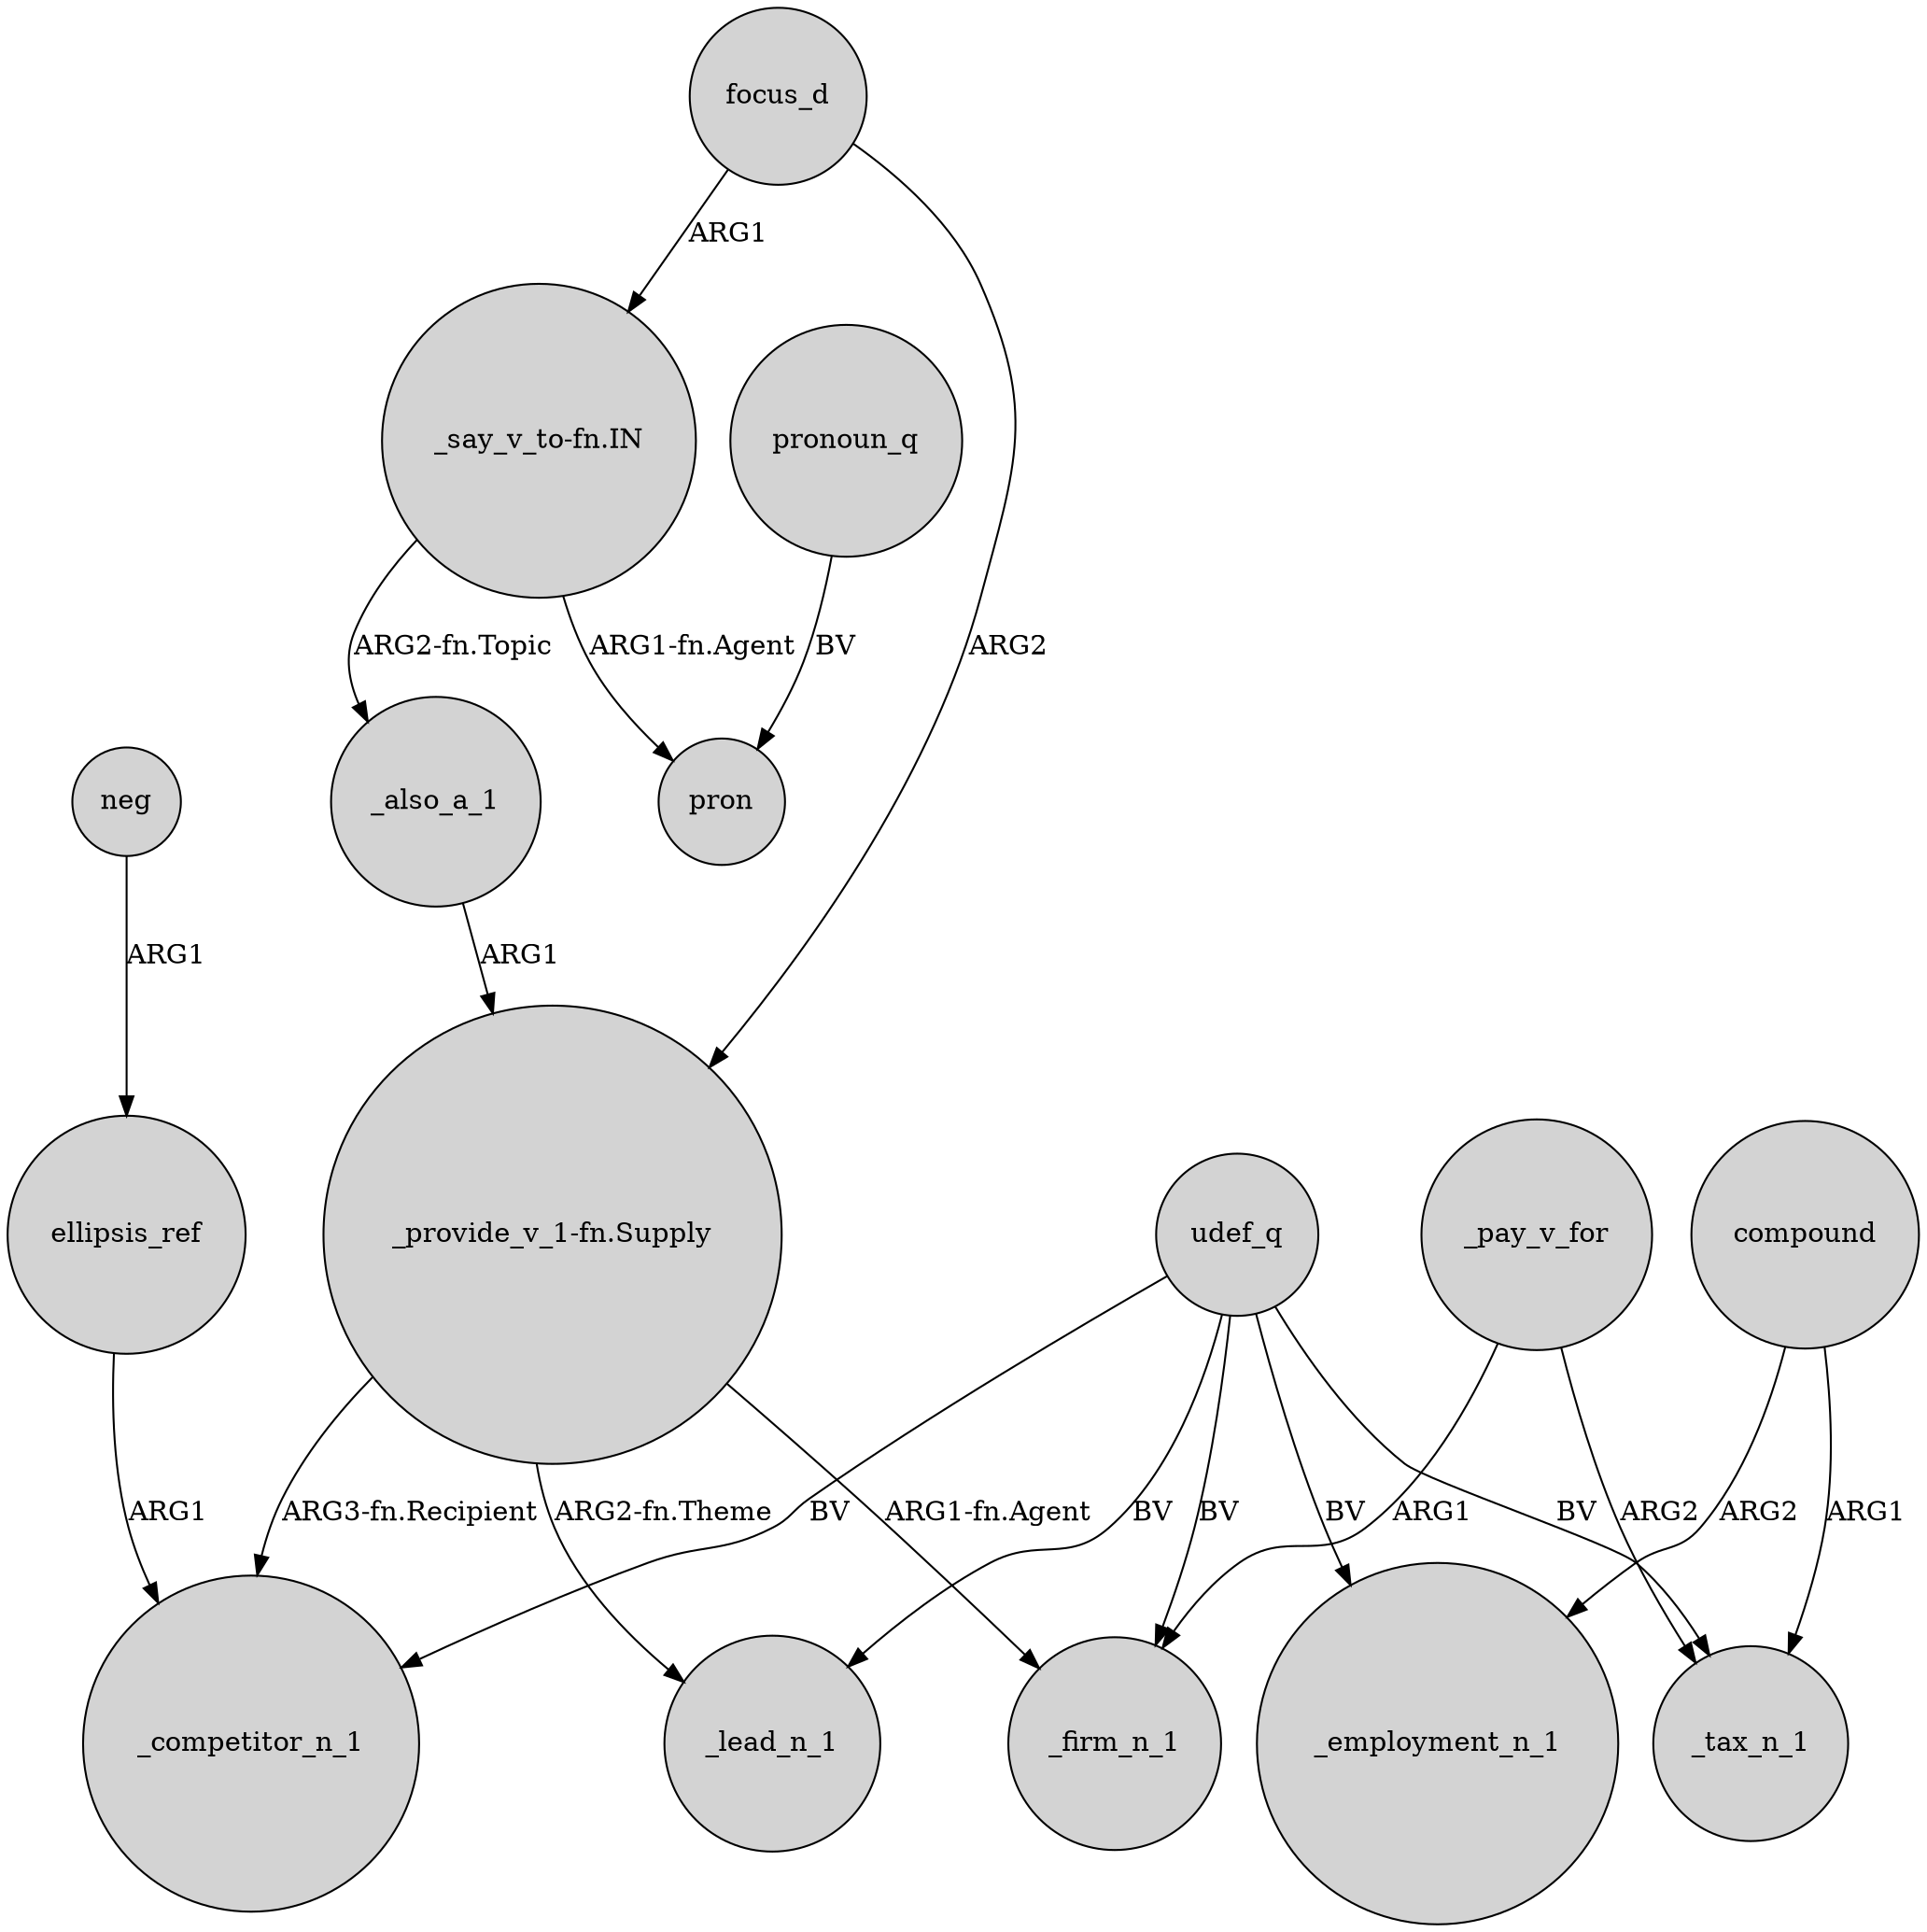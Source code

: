digraph {
	node [shape=circle style=filled]
	focus_d -> "_provide_v_1-fn.Supply" [label=ARG2]
	"_provide_v_1-fn.Supply" -> _competitor_n_1 [label="ARG3-fn.Recipient"]
	"_say_v_to-fn.IN" -> _also_a_1 [label="ARG2-fn.Topic"]
	udef_q -> _employment_n_1 [label=BV]
	_pay_v_for -> _firm_n_1 [label=ARG1]
	udef_q -> _firm_n_1 [label=BV]
	_pay_v_for -> _tax_n_1 [label=ARG2]
	udef_q -> _lead_n_1 [label=BV]
	compound -> _tax_n_1 [label=ARG1]
	neg -> ellipsis_ref [label=ARG1]
	pronoun_q -> pron [label=BV]
	udef_q -> _tax_n_1 [label=BV]
	ellipsis_ref -> _competitor_n_1 [label=ARG1]
	"_say_v_to-fn.IN" -> pron [label="ARG1-fn.Agent"]
	compound -> _employment_n_1 [label=ARG2]
	"_provide_v_1-fn.Supply" -> _firm_n_1 [label="ARG1-fn.Agent"]
	_also_a_1 -> "_provide_v_1-fn.Supply" [label=ARG1]
	udef_q -> _competitor_n_1 [label=BV]
	"_provide_v_1-fn.Supply" -> _lead_n_1 [label="ARG2-fn.Theme"]
	focus_d -> "_say_v_to-fn.IN" [label=ARG1]
}
